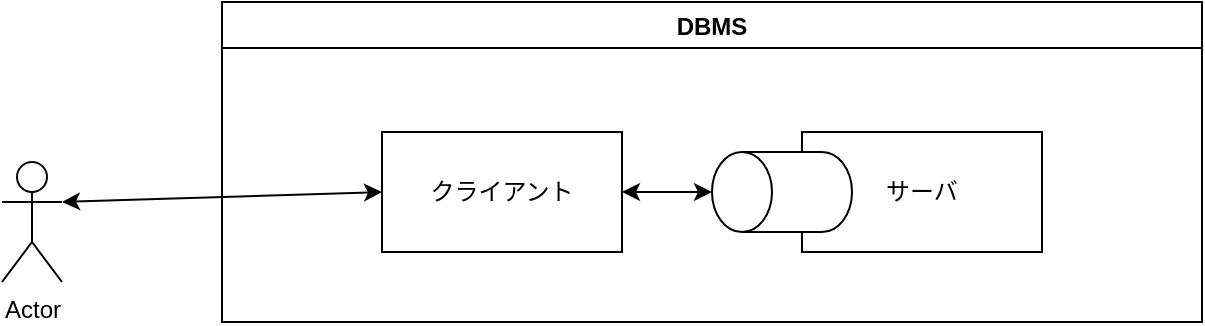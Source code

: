 <mxfile version="20.4.1" type="device"><diagram id="CfngALFkku4dW2q_FVKc" name="Page-1"><mxGraphModel dx="1422" dy="752" grid="1" gridSize="10" guides="1" tooltips="1" connect="1" arrows="1" fold="1" page="1" pageScale="1" pageWidth="827" pageHeight="1169" math="0" shadow="0"><root><mxCell id="0"/><mxCell id="1" parent="0"/><mxCell id="NUBR28g-_J5Lki7wDU-F-8" value="DBMS" style="swimlane;" parent="1" vertex="1"><mxGeometry x="180" y="50" width="490" height="160" as="geometry"/></mxCell><mxCell id="NUBR28g-_J5Lki7wDU-F-6" value="サーバ" style="rounded=0;whiteSpace=wrap;html=1;" parent="NUBR28g-_J5Lki7wDU-F-8" vertex="1"><mxGeometry x="290" y="65" width="120" height="60" as="geometry"/></mxCell><mxCell id="NUBR28g-_J5Lki7wDU-F-9" value="クライアント" style="rounded=0;whiteSpace=wrap;html=1;" parent="NUBR28g-_J5Lki7wDU-F-8" vertex="1"><mxGeometry x="80" y="65" width="120" height="60" as="geometry"/></mxCell><mxCell id="NUBR28g-_J5Lki7wDU-F-11" value="" style="endArrow=classic;startArrow=classic;html=1;rounded=0;exitX=1;exitY=0.5;exitDx=0;exitDy=0;entryX=0.5;entryY=0;entryDx=0;entryDy=0;entryPerimeter=0;" parent="NUBR28g-_J5Lki7wDU-F-8" source="NUBR28g-_J5Lki7wDU-F-9" target="NUBR28g-_J5Lki7wDU-F-14" edge="1"><mxGeometry width="50" height="50" relative="1" as="geometry"><mxPoint x="270" y="-130" as="sourcePoint"/><mxPoint x="320" y="15" as="targetPoint"/></mxGeometry></mxCell><mxCell id="NUBR28g-_J5Lki7wDU-F-14" value="" style="shape=cylinder3;whiteSpace=wrap;html=1;boundedLbl=1;backgroundOutline=1;size=15;rotation=-90;" parent="NUBR28g-_J5Lki7wDU-F-8" vertex="1"><mxGeometry x="260" y="60" width="40" height="70" as="geometry"/></mxCell><mxCell id="NUBR28g-_J5Lki7wDU-F-3" value="Actor" style="shape=umlActor;verticalLabelPosition=bottom;verticalAlign=top;html=1;outlineConnect=0;" parent="1" vertex="1"><mxGeometry x="70" y="130" width="30" height="60" as="geometry"/></mxCell><mxCell id="NUBR28g-_J5Lki7wDU-F-10" value="" style="endArrow=classic;startArrow=classic;html=1;rounded=0;exitX=1;exitY=0.333;exitDx=0;exitDy=0;exitPerimeter=0;entryX=0;entryY=0.5;entryDx=0;entryDy=0;" parent="1" source="NUBR28g-_J5Lki7wDU-F-3" target="NUBR28g-_J5Lki7wDU-F-9" edge="1"><mxGeometry width="50" height="50" relative="1" as="geometry"><mxPoint x="370" y="360" as="sourcePoint"/><mxPoint x="250" y="120" as="targetPoint"/></mxGeometry></mxCell></root></mxGraphModel></diagram></mxfile>